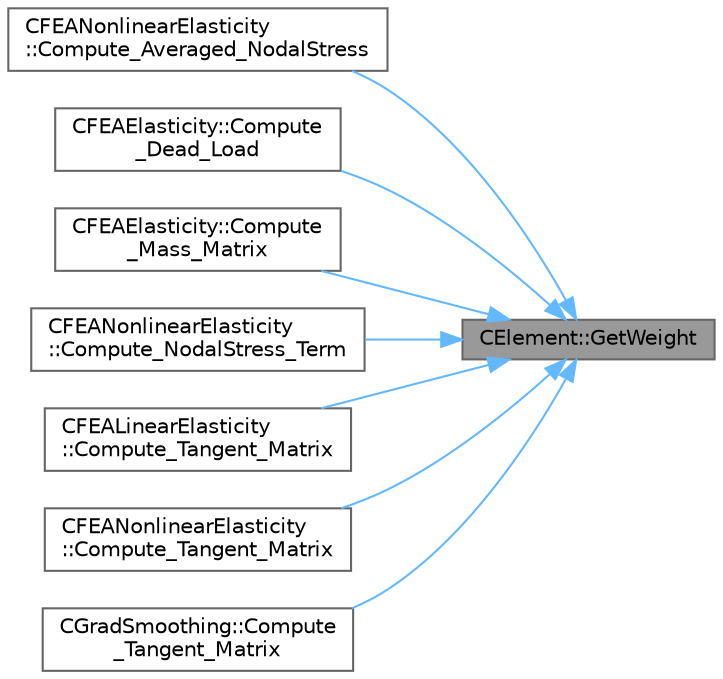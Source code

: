 digraph "CElement::GetWeight"
{
 // LATEX_PDF_SIZE
  bgcolor="transparent";
  edge [fontname=Helvetica,fontsize=10,labelfontname=Helvetica,labelfontsize=10];
  node [fontname=Helvetica,fontsize=10,shape=box,height=0.2,width=0.4];
  rankdir="RL";
  Node1 [id="Node000001",label="CElement::GetWeight",height=0.2,width=0.4,color="gray40", fillcolor="grey60", style="filled", fontcolor="black",tooltip="Get the weight of the corresponding Gaussian Point."];
  Node1 -> Node2 [id="edge1_Node000001_Node000002",dir="back",color="steelblue1",style="solid",tooltip=" "];
  Node2 [id="Node000002",label="CFEANonlinearElasticity\l::Compute_Averaged_NodalStress",height=0.2,width=0.4,color="grey40", fillcolor="white", style="filled",URL="$classCFEANonlinearElasticity.html#a5e58a54abd621567a59edb8cf8e1840a",tooltip="Compute averaged nodal stresses (for post processing)."];
  Node1 -> Node3 [id="edge2_Node000001_Node000003",dir="back",color="steelblue1",style="solid",tooltip=" "];
  Node3 [id="Node000003",label="CFEAElasticity::Compute\l_Dead_Load",height=0.2,width=0.4,color="grey40", fillcolor="white", style="filled",URL="$classCFEAElasticity.html#a31ab10608a0f2b45808ee5635f0ec7d5",tooltip="Compute the nodal gravity loads for an element."];
  Node1 -> Node4 [id="edge3_Node000001_Node000004",dir="back",color="steelblue1",style="solid",tooltip=" "];
  Node4 [id="Node000004",label="CFEAElasticity::Compute\l_Mass_Matrix",height=0.2,width=0.4,color="grey40", fillcolor="white", style="filled",URL="$classCFEAElasticity.html#aa915d6053f8f7ea785ce4a44033b3c18",tooltip="Build the mass matrix of an element."];
  Node1 -> Node5 [id="edge4_Node000001_Node000005",dir="back",color="steelblue1",style="solid",tooltip=" "];
  Node5 [id="Node000005",label="CFEANonlinearElasticity\l::Compute_NodalStress_Term",height=0.2,width=0.4,color="grey40", fillcolor="white", style="filled",URL="$classCFEANonlinearElasticity.html#a898db96454279eeab05c6f91408e233c",tooltip="Compute the nodal stress terms for an element."];
  Node1 -> Node6 [id="edge5_Node000001_Node000006",dir="back",color="steelblue1",style="solid",tooltip=" "];
  Node6 [id="Node000006",label="CFEALinearElasticity\l::Compute_Tangent_Matrix",height=0.2,width=0.4,color="grey40", fillcolor="white", style="filled",URL="$classCFEALinearElasticity.html#a294b57499c97b1aeeb60330818f99ca4",tooltip="Build the tangent stiffness matrix of an element."];
  Node1 -> Node7 [id="edge6_Node000001_Node000007",dir="back",color="steelblue1",style="solid",tooltip=" "];
  Node7 [id="Node000007",label="CFEANonlinearElasticity\l::Compute_Tangent_Matrix",height=0.2,width=0.4,color="grey40", fillcolor="white", style="filled",URL="$classCFEANonlinearElasticity.html#a030a902bbc782bab5bcad7479cae99bf",tooltip="Build the tangent stiffness matrix of an element."];
  Node1 -> Node8 [id="edge7_Node000001_Node000008",dir="back",color="steelblue1",style="solid",tooltip=" "];
  Node8 [id="Node000008",label="CGradSmoothing::Compute\l_Tangent_Matrix",height=0.2,width=0.4,color="grey40", fillcolor="white", style="filled",URL="$classCGradSmoothing.html#ad5e733518770e5d580b6bafe5a523c61",tooltip="Build the tangent stiffness matrix of an element."];
}
